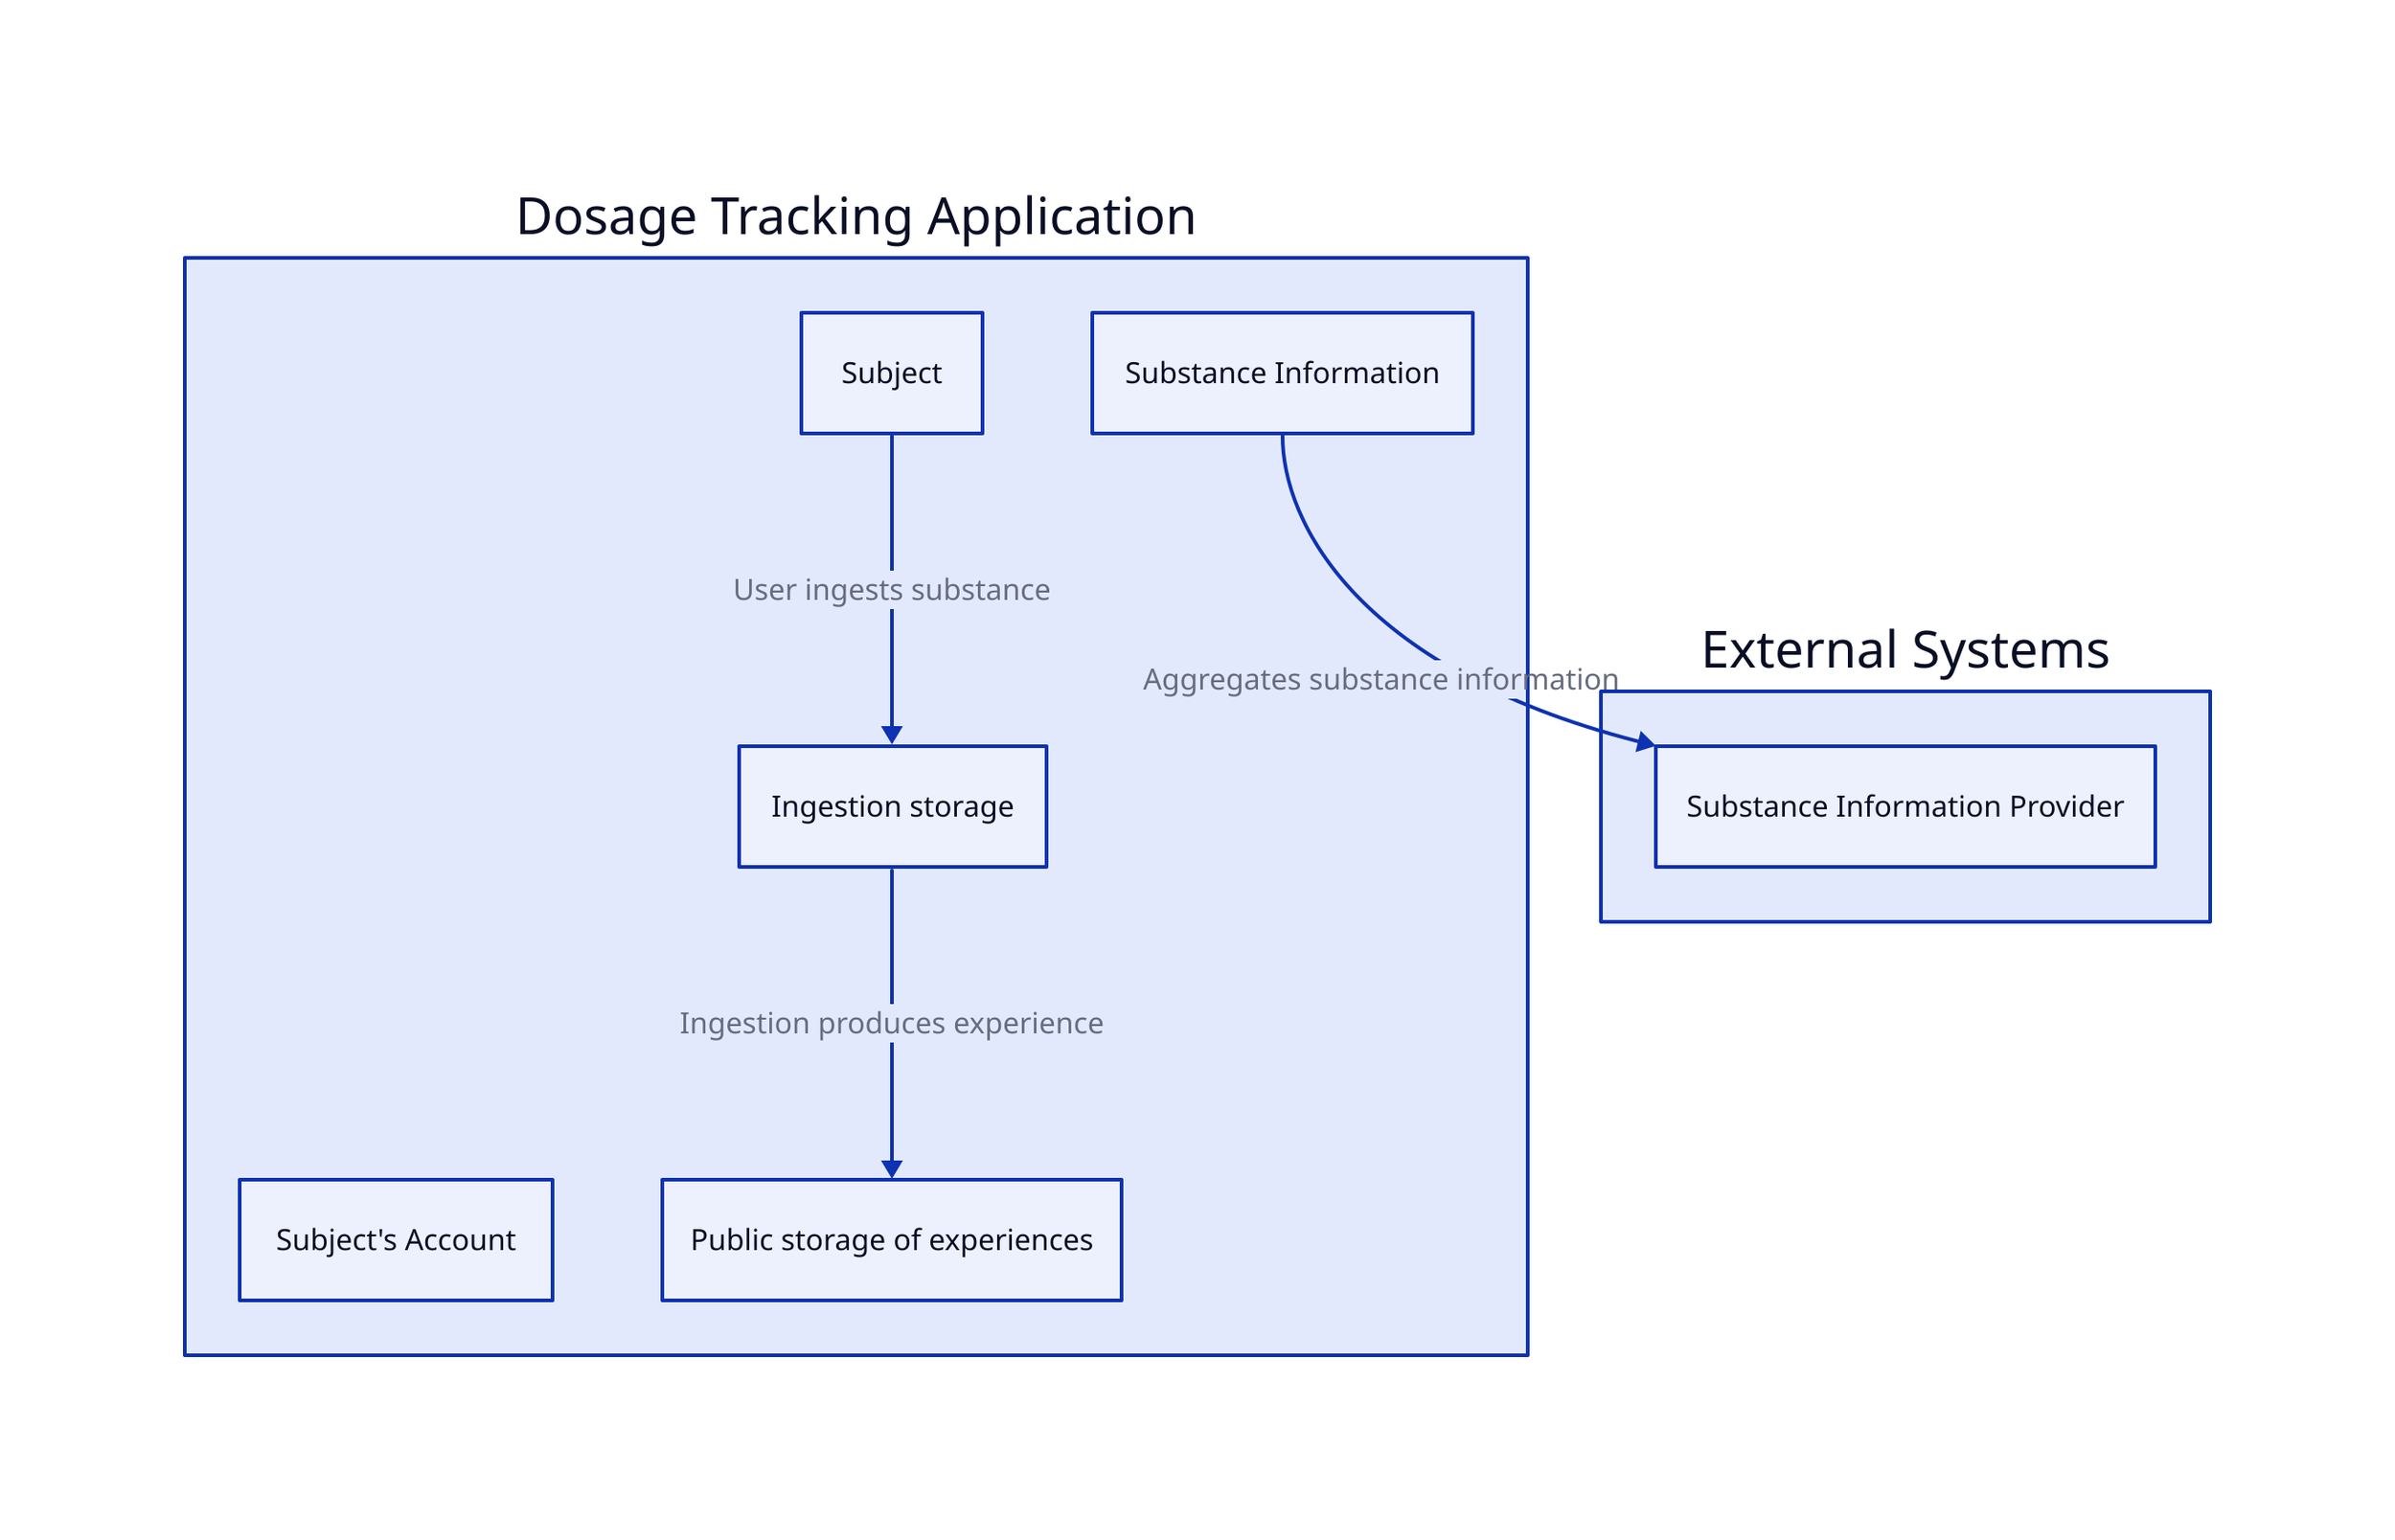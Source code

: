 application: "Dosage Tracking Application" {
  Subject
  Account: Subject's Account
  Substance: "Substance Information"
  Ingestion: "Ingestion storage"
  Experince: "Public storage of experiences"
}

extenrals: "External Systems" {
  drugProvider: "Substance Information Provider"
}

application.Subject -> application.Ingestion: "User ingests substance"
application.Ingestion -> application.Experince: "Ingestion produces experience"
application.Substance -> extenrals.drugProvider: "Aggregates substance information"
